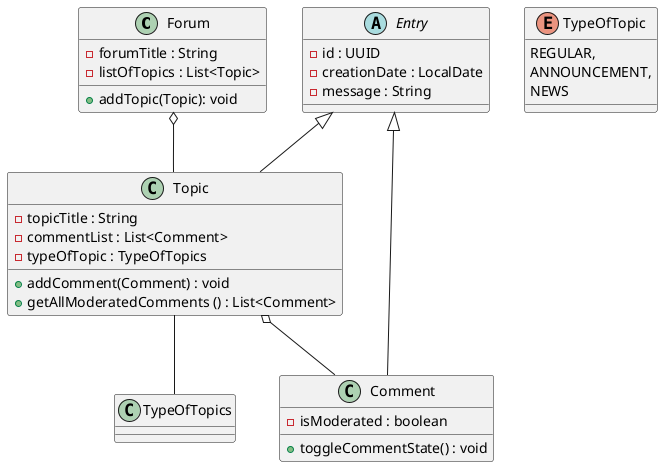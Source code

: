 @startuml
class Forum {
-forumTitle : String
-listOfTopics : List<Topic>

+addTopic(Topic): void

}
abstract class Entry {
- id : UUID
-creationDate : LocalDate
-message : String

}


class Topic {
-topicTitle : String
-commentList : List<Comment>
-typeOfTopic : TypeOfTopics
+addComment(Comment) : void
+getAllModeratedComments () : List<Comment>
}
class Comment {
-isModerated : boolean
+ toggleCommentState() : void


}

enum TypeOfTopic {
REGULAR,
ANNOUNCEMENT,
NEWS
}

Forum o-- Topic
Topic o-- Comment
Topic -- TypeOfTopics
Entry <|-- Comment
Entry <|-- Topic
@enduml